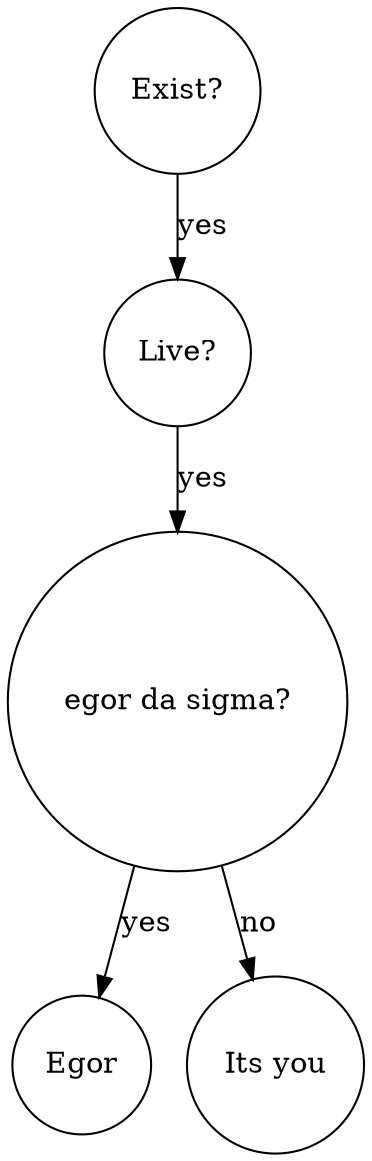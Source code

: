 digraph BST {
    node [shape=circle];
    "Exist?" -> "Live?" [label="yes"];
    "Live?" -> "egor da sigma?" [label="yes"];
    "egor da sigma?" -> "Egor" [label="yes"];
    "egor da sigma?" -> "Its you" [label="no"];
}
